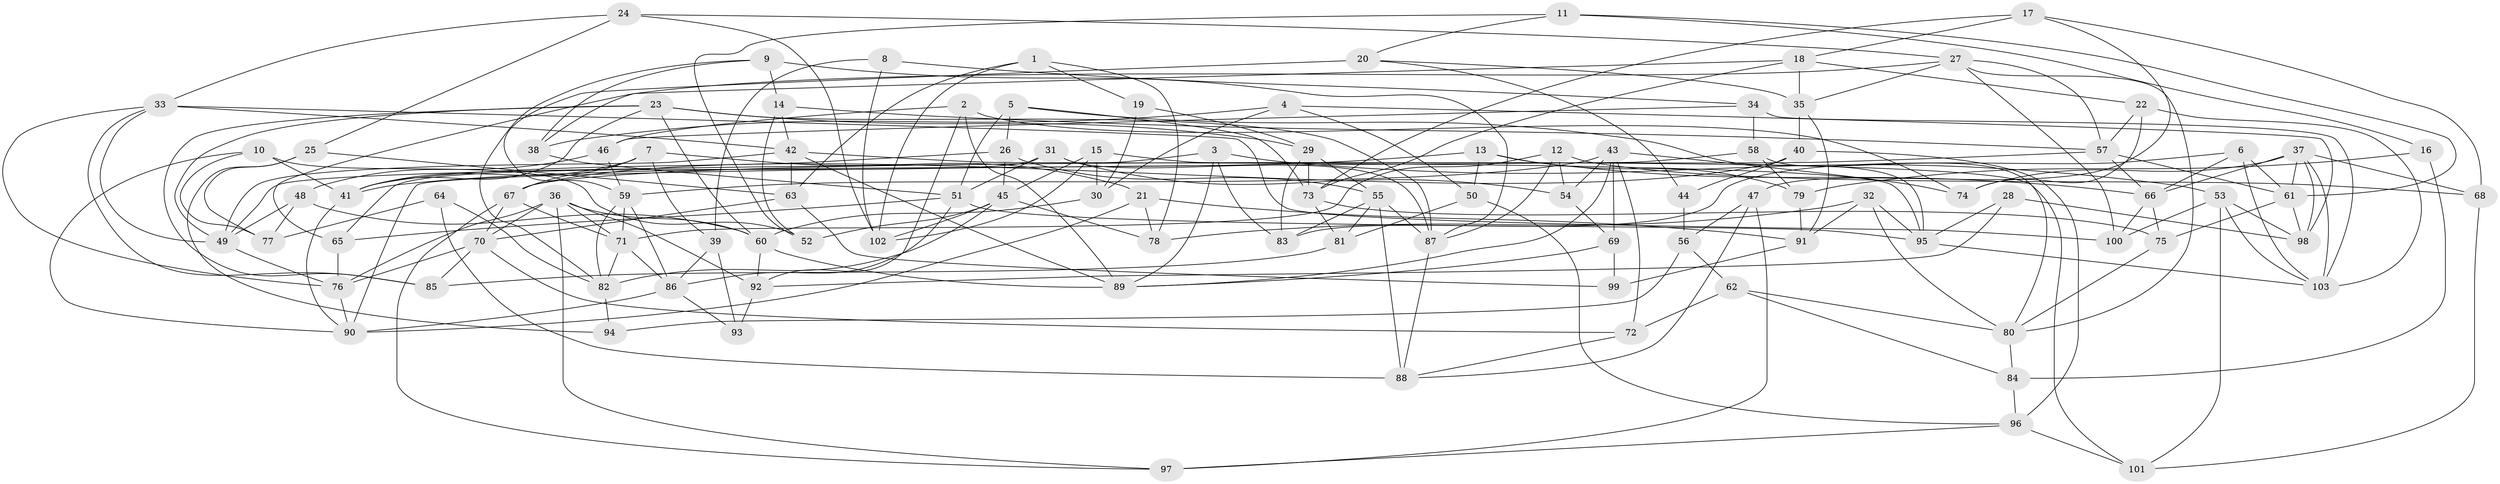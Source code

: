 // original degree distribution, {4: 1.0}
// Generated by graph-tools (version 1.1) at 2025/38/03/04/25 23:38:12]
// undirected, 103 vertices, 237 edges
graph export_dot {
  node [color=gray90,style=filled];
  1;
  2;
  3;
  4;
  5;
  6;
  7;
  8;
  9;
  10;
  11;
  12;
  13;
  14;
  15;
  16;
  17;
  18;
  19;
  20;
  21;
  22;
  23;
  24;
  25;
  26;
  27;
  28;
  29;
  30;
  31;
  32;
  33;
  34;
  35;
  36;
  37;
  38;
  39;
  40;
  41;
  42;
  43;
  44;
  45;
  46;
  47;
  48;
  49;
  50;
  51;
  52;
  53;
  54;
  55;
  56;
  57;
  58;
  59;
  60;
  61;
  62;
  63;
  64;
  65;
  66;
  67;
  68;
  69;
  70;
  71;
  72;
  73;
  74;
  75;
  76;
  77;
  78;
  79;
  80;
  81;
  82;
  83;
  84;
  85;
  86;
  87;
  88;
  89;
  90;
  91;
  92;
  93;
  94;
  95;
  96;
  97;
  98;
  99;
  100;
  101;
  102;
  103;
  1 -- 19 [weight=1.0];
  1 -- 63 [weight=1.0];
  1 -- 78 [weight=1.0];
  1 -- 102 [weight=1.0];
  2 -- 46 [weight=1.0];
  2 -- 74 [weight=1.0];
  2 -- 89 [weight=1.0];
  2 -- 92 [weight=1.0];
  3 -- 49 [weight=1.0];
  3 -- 53 [weight=1.0];
  3 -- 83 [weight=1.0];
  3 -- 89 [weight=1.0];
  4 -- 30 [weight=1.0];
  4 -- 38 [weight=1.0];
  4 -- 50 [weight=1.0];
  4 -- 98 [weight=1.0];
  5 -- 26 [weight=1.0];
  5 -- 51 [weight=1.0];
  5 -- 73 [weight=1.0];
  5 -- 95 [weight=1.0];
  6 -- 61 [weight=1.0];
  6 -- 66 [weight=1.0];
  6 -- 83 [weight=1.0];
  6 -- 103 [weight=1.0];
  7 -- 21 [weight=1.0];
  7 -- 39 [weight=1.0];
  7 -- 41 [weight=1.0];
  7 -- 67 [weight=1.0];
  8 -- 34 [weight=1.0];
  8 -- 39 [weight=1.0];
  8 -- 102 [weight=2.0];
  9 -- 14 [weight=1.0];
  9 -- 38 [weight=1.0];
  9 -- 82 [weight=1.0];
  9 -- 87 [weight=1.0];
  10 -- 41 [weight=1.0];
  10 -- 52 [weight=1.0];
  10 -- 77 [weight=1.0];
  10 -- 90 [weight=1.0];
  11 -- 16 [weight=1.0];
  11 -- 20 [weight=1.0];
  11 -- 52 [weight=1.0];
  11 -- 61 [weight=1.0];
  12 -- 54 [weight=1.0];
  12 -- 68 [weight=1.0];
  12 -- 71 [weight=1.0];
  12 -- 87 [weight=1.0];
  13 -- 41 [weight=1.0];
  13 -- 50 [weight=1.0];
  13 -- 66 [weight=1.0];
  13 -- 79 [weight=1.0];
  14 -- 42 [weight=1.0];
  14 -- 52 [weight=1.0];
  14 -- 57 [weight=1.0];
  15 -- 30 [weight=1.0];
  15 -- 45 [weight=1.0];
  15 -- 101 [weight=1.0];
  15 -- 102 [weight=1.0];
  16 -- 79 [weight=2.0];
  16 -- 84 [weight=1.0];
  17 -- 18 [weight=1.0];
  17 -- 47 [weight=1.0];
  17 -- 68 [weight=1.0];
  17 -- 73 [weight=1.0];
  18 -- 22 [weight=1.0];
  18 -- 35 [weight=2.0];
  18 -- 38 [weight=1.0];
  18 -- 73 [weight=1.0];
  19 -- 29 [weight=2.0];
  19 -- 30 [weight=1.0];
  20 -- 35 [weight=1.0];
  20 -- 44 [weight=1.0];
  20 -- 59 [weight=1.0];
  21 -- 78 [weight=1.0];
  21 -- 90 [weight=1.0];
  21 -- 91 [weight=1.0];
  22 -- 57 [weight=1.0];
  22 -- 74 [weight=1.0];
  22 -- 103 [weight=1.0];
  23 -- 29 [weight=1.0];
  23 -- 41 [weight=1.0];
  23 -- 49 [weight=1.0];
  23 -- 60 [weight=1.0];
  23 -- 85 [weight=1.0];
  23 -- 87 [weight=1.0];
  24 -- 25 [weight=1.0];
  24 -- 27 [weight=1.0];
  24 -- 33 [weight=1.0];
  24 -- 102 [weight=1.0];
  25 -- 63 [weight=1.0];
  25 -- 77 [weight=1.0];
  25 -- 94 [weight=1.0];
  26 -- 41 [weight=1.0];
  26 -- 45 [weight=1.0];
  26 -- 55 [weight=1.0];
  27 -- 35 [weight=1.0];
  27 -- 57 [weight=1.0];
  27 -- 65 [weight=1.0];
  27 -- 80 [weight=1.0];
  27 -- 100 [weight=1.0];
  28 -- 92 [weight=1.0];
  28 -- 95 [weight=1.0];
  28 -- 98 [weight=2.0];
  29 -- 55 [weight=1.0];
  29 -- 73 [weight=1.0];
  29 -- 83 [weight=1.0];
  30 -- 60 [weight=1.0];
  31 -- 51 [weight=1.0];
  31 -- 54 [weight=1.0];
  31 -- 65 [weight=1.0];
  31 -- 87 [weight=1.0];
  32 -- 78 [weight=1.0];
  32 -- 80 [weight=1.0];
  32 -- 91 [weight=1.0];
  32 -- 95 [weight=1.0];
  33 -- 42 [weight=1.0];
  33 -- 49 [weight=1.0];
  33 -- 76 [weight=1.0];
  33 -- 85 [weight=1.0];
  33 -- 100 [weight=1.0];
  34 -- 46 [weight=1.0];
  34 -- 58 [weight=1.0];
  34 -- 103 [weight=1.0];
  35 -- 40 [weight=1.0];
  35 -- 91 [weight=1.0];
  36 -- 60 [weight=1.0];
  36 -- 70 [weight=1.0];
  36 -- 71 [weight=1.0];
  36 -- 76 [weight=1.0];
  36 -- 92 [weight=1.0];
  36 -- 97 [weight=1.0];
  37 -- 61 [weight=1.0];
  37 -- 66 [weight=1.0];
  37 -- 68 [weight=1.0];
  37 -- 74 [weight=1.0];
  37 -- 98 [weight=1.0];
  37 -- 103 [weight=1.0];
  38 -- 51 [weight=1.0];
  39 -- 86 [weight=1.0];
  39 -- 93 [weight=1.0];
  40 -- 44 [weight=1.0];
  40 -- 67 [weight=1.0];
  40 -- 96 [weight=1.0];
  41 -- 90 [weight=1.0];
  42 -- 49 [weight=1.0];
  42 -- 63 [weight=1.0];
  42 -- 89 [weight=1.0];
  42 -- 95 [weight=1.0];
  43 -- 54 [weight=1.0];
  43 -- 59 [weight=1.0];
  43 -- 69 [weight=1.0];
  43 -- 72 [weight=1.0];
  43 -- 74 [weight=1.0];
  43 -- 89 [weight=1.0];
  44 -- 56 [weight=2.0];
  45 -- 52 [weight=1.0];
  45 -- 78 [weight=1.0];
  45 -- 82 [weight=1.0];
  45 -- 102 [weight=1.0];
  46 -- 48 [weight=1.0];
  46 -- 59 [weight=1.0];
  47 -- 56 [weight=1.0];
  47 -- 88 [weight=1.0];
  47 -- 97 [weight=1.0];
  48 -- 49 [weight=1.0];
  48 -- 60 [weight=1.0];
  48 -- 77 [weight=1.0];
  49 -- 76 [weight=1.0];
  50 -- 81 [weight=1.0];
  50 -- 96 [weight=1.0];
  51 -- 65 [weight=1.0];
  51 -- 86 [weight=1.0];
  51 -- 95 [weight=1.0];
  53 -- 98 [weight=1.0];
  53 -- 100 [weight=1.0];
  53 -- 101 [weight=2.0];
  53 -- 103 [weight=1.0];
  54 -- 69 [weight=1.0];
  55 -- 81 [weight=1.0];
  55 -- 83 [weight=1.0];
  55 -- 87 [weight=1.0];
  55 -- 88 [weight=1.0];
  56 -- 62 [weight=1.0];
  56 -- 94 [weight=2.0];
  57 -- 61 [weight=1.0];
  57 -- 66 [weight=1.0];
  57 -- 67 [weight=1.0];
  58 -- 79 [weight=1.0];
  58 -- 80 [weight=1.0];
  58 -- 90 [weight=1.0];
  59 -- 71 [weight=1.0];
  59 -- 82 [weight=1.0];
  59 -- 86 [weight=1.0];
  60 -- 89 [weight=1.0];
  60 -- 92 [weight=1.0];
  61 -- 75 [weight=1.0];
  61 -- 98 [weight=1.0];
  62 -- 72 [weight=1.0];
  62 -- 80 [weight=1.0];
  62 -- 84 [weight=1.0];
  63 -- 70 [weight=1.0];
  63 -- 99 [weight=2.0];
  64 -- 77 [weight=1.0];
  64 -- 82 [weight=1.0];
  64 -- 88 [weight=2.0];
  65 -- 76 [weight=1.0];
  66 -- 75 [weight=1.0];
  66 -- 100 [weight=1.0];
  67 -- 70 [weight=1.0];
  67 -- 71 [weight=1.0];
  67 -- 97 [weight=1.0];
  68 -- 101 [weight=1.0];
  69 -- 89 [weight=1.0];
  69 -- 99 [weight=1.0];
  70 -- 72 [weight=1.0];
  70 -- 76 [weight=1.0];
  70 -- 85 [weight=1.0];
  71 -- 82 [weight=1.0];
  71 -- 86 [weight=1.0];
  72 -- 88 [weight=1.0];
  73 -- 75 [weight=1.0];
  73 -- 81 [weight=1.0];
  75 -- 80 [weight=1.0];
  76 -- 90 [weight=1.0];
  79 -- 91 [weight=2.0];
  80 -- 84 [weight=1.0];
  81 -- 85 [weight=1.0];
  82 -- 94 [weight=1.0];
  84 -- 96 [weight=1.0];
  86 -- 90 [weight=1.0];
  86 -- 93 [weight=1.0];
  87 -- 88 [weight=1.0];
  91 -- 99 [weight=1.0];
  92 -- 93 [weight=2.0];
  95 -- 103 [weight=1.0];
  96 -- 97 [weight=1.0];
  96 -- 101 [weight=2.0];
}
